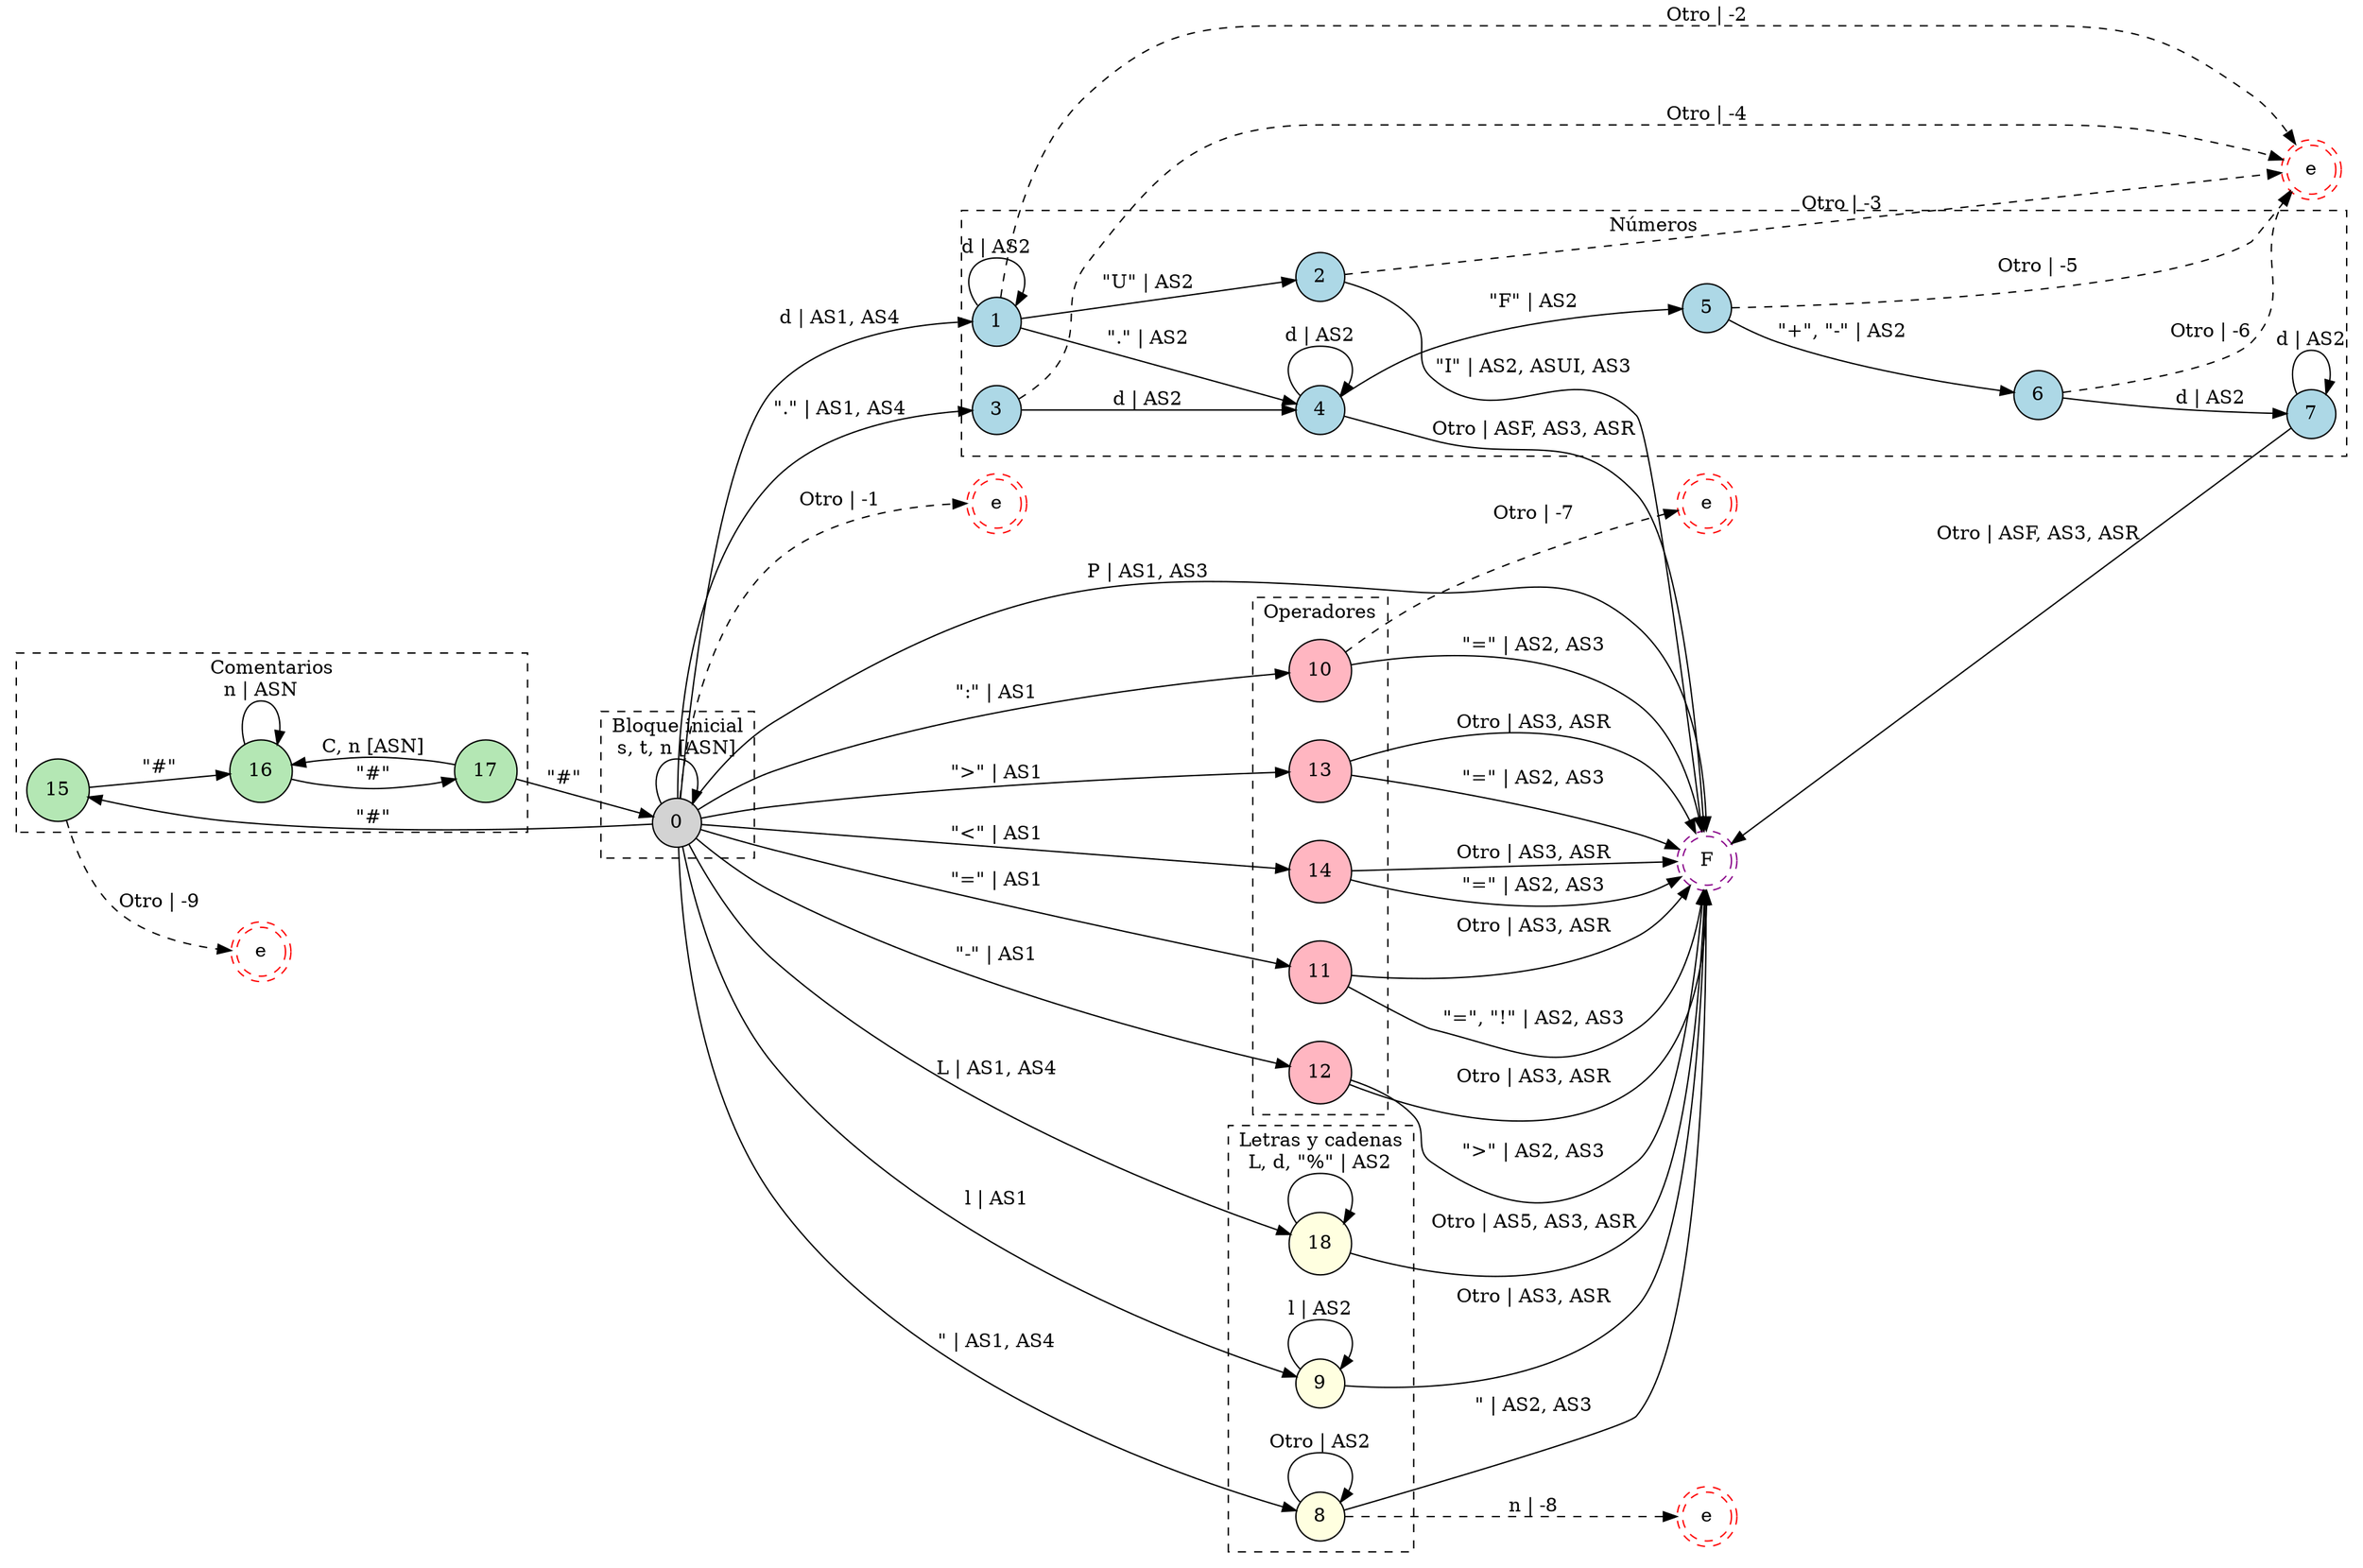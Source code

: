 digraph DFA {
    // Layout general
    rankdir = LR;
    splines = true;
    overlap = false;
    nodesep = 0.4;
    ranksep = 0.6;
    
    // Estados normales
    node [shape = circle; style = filled;];
    
    // Estado de aceptación
    F [shape = doublecircle;style = dashed;color = "#8a048a";];
    
    // Estados de error.
    // Se definen varios para que el autómata quede más claro.
    // Todos referencias al mismo estado de error.
    // ERROR GENERAL.
    eG [shape = doublecircle;style = dashed;color = red;label = "e";];
    // ERROR DE COMENTARIO.
    eC [shape = doublecircle;style = dashed;color = red;label = "e";];
    // ERROR DE OPERADOR.
    eP [shape = doublecircle;style = dashed;color = red;label = "e";];
    // ERROR DE NÚMERO.
    eN [shape = doublecircle;style = dashed;color = red;label = "e";];
    // ERROR DE CADENA.
    eS [shape = doublecircle;style = dashed;color = red;label = "e";];
    
    // -----------------------------
    // Agrupación inicial
    subgraph cluster_inicio {
        label = "Bloque inicial";
        style = dashed;
        fillcolor = lightgrey;
        0;
    }
    
    // Agrupación numérica
    subgraph cluster_num {
        label = "Números";
        style = dashed;
        fillcolor = "#f2f2f2";
        node [fillcolor = lightblue;];
        1;
        2;
        3;
        4;
        5;
        6;
        7;
    }
    
    // Agrupación literales
    subgraph cluster_lit {
        label = "Letras y cadenas";
        style = dashed;
        node [fillcolor = lightyellow;];
        8;
        9;
        18;
    }
    
    // Agrupación operadores
    subgraph cluster_ops {
        label = "Operadores";
        style = dashed;
        node [fillcolor = lightpink;];
        10;
        11;
        12;
        13;
        14;
    }
    
    // Agrupación comentarios
    subgraph cluster_coment {
        label = "Comentarios";
        style = dashed;
        node [fillcolor = "#b4e7b4";];
        15;
        16;
        17;
    }
    
    0 -> 0 [label = "s, t, n [ASN]";];
    0 -> 10 [label = "\":\" | AS1";];
    0 -> 11 [label = "\"=\" | AS1";];
    0 -> 12 [label = "\"-\" | AS1";];
    0 -> 13 [label = "\">\" | AS1";];
    0 -> 14 [label = "\"<\" | AS1";];
    0 -> 15 [label = "\"#\"";];
    0 -> 18 [label = "L | AS1, AS4";];
    0 -> 1 [label = "d | AS1, AS4";];
    0 -> 3 [label = "\".\" | AS1, AS4";];
    0 -> 8 [label = "\" | AS1, AS4";];
    0 -> 9 [label = "l | AS1";];
    0 -> eG [label = "Otro | -1"; style = dashed;];
    0 -> F [label = "P | AS1, AS3";];
    1 -> 1 [label = "d | AS2";];
    1 -> 2 [label = "\"U\" | AS2";];
    1 -> 4 [label = "\".\" | AS2";];
    1 -> eN [label = "Otro | -2"; style = dashed;];
    2 -> eN [label = "Otro | -3"; style = dashed;];
    2 -> F [label = "\"I\" | AS2, ASUI, AS3";];
    3 -> 4 [label = "d | AS2";];
    3 -> eN [label = "Otro | -4"; style = dashed;];
    4 -> 4 [label = "d | AS2";];
    4 -> 5 [label = "\"F\" | AS2";];
    4 -> F [label = "Otro | ASF, AS3, ASR";];
    5 -> 6 [label = "\"+\", \"-\" | AS2";];
    5 -> eN [label = "Otro | -5"; style = dashed;];
    6 -> 7 [label = "d | AS2";];
    6 -> eN [label = "Otro | -6"; style = dashed;];
    7 -> 7 [label = "d | AS2";];
    7 -> F [label = "Otro | ASF, AS3, ASR";];
    8 -> 8 [label = "Otro | AS2";];
    8 -> eS [label = "n | -8"; style = dashed;];
    8 -> F [label = "\" | AS2, AS3";];
    9 -> 9 [label = "l | AS2";];
    9 -> F [label = "Otro | AS3, ASR";];
    10 -> eP [label = "Otro | -7"; style = dashed;];
    10 -> F [label = "\"=\" | AS2, AS3";];
    11 -> F [label = "\"=\", \"!\" | AS2, AS3";];
    11 -> F [label = "Otro | AS3, ASR";];
    12 -> F [label = "\">\" | AS2, AS3";];
    12 -> F [label = "Otro | AS3, ASR";];
    13 -> F [label = "\"=\" | AS2, AS3";];
    13 -> F [label = "Otro | AS3, ASR";];
    14 -> F [label = "\"=\" | AS2, AS3";];
    14 -> F [label = "Otro | AS3, ASR";];
    15 -> 16 [label = "\"#\"";];
    15 -> eC [label = "Otro | -9"; style = dashed;];
    16 -> 16 [label = "n | ASN";];
    16 -> 17 [label = "\"#\"";];
    17 -> 0 [label = "\"#\"";];
    17 -> 16 [label = "C, n [ASN]";];
    18 -> 18 [label = "L, d, \"%\" | AS2";];
    18 -> F [label = "Otro | AS5, AS3, ASR";];
}
